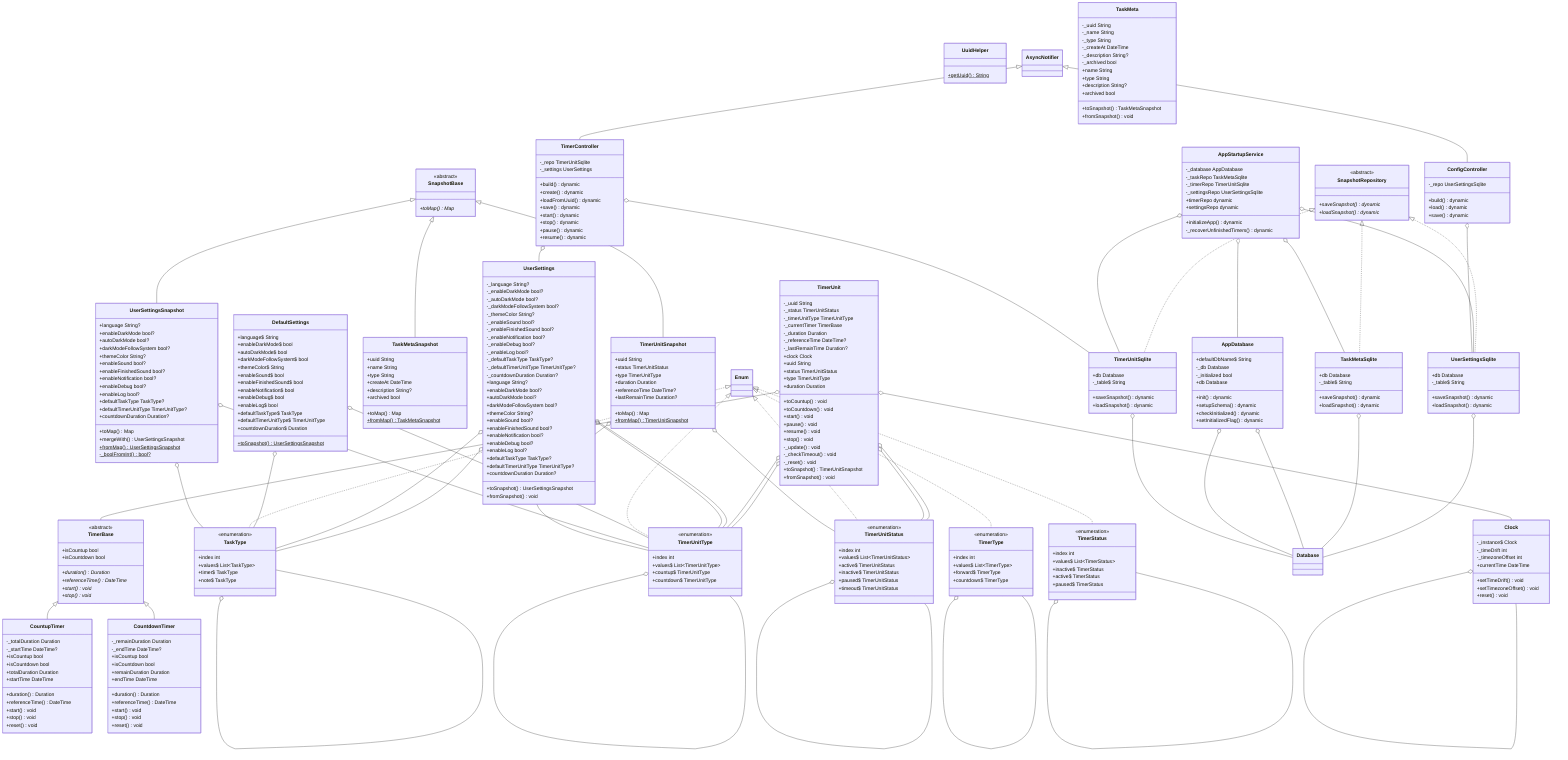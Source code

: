 classDiagram

class SnapshotBase
<<abstract>> SnapshotBase
SnapshotBase : +toMap()* Map<String, dynamic>

class TimerUnitSnapshot
TimerUnitSnapshot : +uuid String
TimerUnitSnapshot : +status TimerUnitStatus
TimerUnitSnapshot o-- TimerUnitStatus
TimerUnitSnapshot : +type TimerUnitType
TimerUnitSnapshot o-- TimerUnitType
TimerUnitSnapshot : +duration Duration
TimerUnitSnapshot : +referenceTime DateTime?
TimerUnitSnapshot : +lastRemainTime Duration?
TimerUnitSnapshot : +toMap() Map<String, dynamic>
TimerUnitSnapshot : +fromMap()$ TimerUnitSnapshot
SnapshotBase <|-- TimerUnitSnapshot

class UserSettingsSnapshot
UserSettingsSnapshot : +language String?
UserSettingsSnapshot : +enableDarkMode bool?
UserSettingsSnapshot : +autoDarkMode bool?
UserSettingsSnapshot : +darkModeFollowSystem bool?
UserSettingsSnapshot : +themeColor String?
UserSettingsSnapshot : +enableSound bool?
UserSettingsSnapshot : +enableFinishedSound bool?
UserSettingsSnapshot : +enableNotification bool?
UserSettingsSnapshot : +enableDebug bool?
UserSettingsSnapshot : +enableLog bool?
UserSettingsSnapshot : +defaultTaskType TaskType?
UserSettingsSnapshot o-- TaskType
UserSettingsSnapshot : +defaultTimerUnitType TimerUnitType?
UserSettingsSnapshot o-- TimerUnitType
UserSettingsSnapshot : +countdownDuration Duration?
UserSettingsSnapshot : +toMap() Map<String, dynamic>
UserSettingsSnapshot : +mergeWith() UserSettingsSnapshot
UserSettingsSnapshot : +fromMap()$ UserSettingsSnapshot
UserSettingsSnapshot : -_boolFromInt()$ bool?
SnapshotBase <|-- UserSettingsSnapshot

class TaskMetaSnapshot
TaskMetaSnapshot : +uuid String
TaskMetaSnapshot : +name String
TaskMetaSnapshot : +type String
TaskMetaSnapshot : +createAt DateTime
TaskMetaSnapshot : +description String?
TaskMetaSnapshot : +archived bool
TaskMetaSnapshot : +toMap() Map<String, dynamic>
TaskMetaSnapshot : +fromMap()$ TaskMetaSnapshot
SnapshotBase <|-- TaskMetaSnapshot

class TaskType
<<enumeration>> TaskType
TaskType : +index int
TaskType : +values$ List~TaskType~
TaskType : +timer$ TaskType
TaskType o-- TaskType
TaskType : +note$ TaskType
TaskType o-- TaskType
Enum <|.. TaskType

class TimerType
<<enumeration>> TimerType
TimerType : +index int
TimerType : +values$ List~TimerType~
TimerType : +forward$ TimerType
TimerType o-- TimerType
TimerType : +countdown$ TimerType
TimerType o-- TimerType
Enum <|.. TimerType

class DefaultSettings
DefaultSettings : +language$ String
DefaultSettings : +enableDarkMode$ bool
DefaultSettings : +autoDarkMode$ bool
DefaultSettings : +darkModeFollowSystem$ bool
DefaultSettings : +themeColor$ String
DefaultSettings : +enableSound$ bool
DefaultSettings : +enableFinishedSound$ bool
DefaultSettings : +enableNotification$ bool
DefaultSettings : +enableDebug$ bool
DefaultSettings : +enableLog$ bool
DefaultSettings : +defaultTaskType$ TaskType
DefaultSettings o-- TaskType
DefaultSettings : +defaultTimerUnitType$ TimerUnitType
DefaultSettings o-- TimerUnitType
DefaultSettings : +countdownDuration$ Duration
DefaultSettings : +toSnapshot()$ UserSettingsSnapshot

class TimerUnitStatus
<<enumeration>> TimerUnitStatus
TimerUnitStatus : +index int
TimerUnitStatus : +values$ List~TimerUnitStatus~
TimerUnitStatus : +active$ TimerUnitStatus
TimerUnitStatus o-- TimerUnitStatus
TimerUnitStatus : +inactive$ TimerUnitStatus
TimerUnitStatus o-- TimerUnitStatus
TimerUnitStatus : +paused$ TimerUnitStatus
TimerUnitStatus o-- TimerUnitStatus
TimerUnitStatus : +timeout$ TimerUnitStatus
TimerUnitStatus o-- TimerUnitStatus
Enum <|.. TimerUnitStatus

class TimerStatus
<<enumeration>> TimerStatus
TimerStatus : +index int
TimerStatus : +values$ List~TimerStatus~
TimerStatus : +inactive$ TimerStatus
TimerStatus o-- TimerStatus
TimerStatus : +active$ TimerStatus
TimerStatus o-- TimerStatus
TimerStatus : +paused$ TimerStatus
TimerStatus o-- TimerStatus
Enum <|.. TimerStatus

class TimerUnitType
<<enumeration>> TimerUnitType
TimerUnitType : +index int
TimerUnitType : +values$ List~TimerUnitType~
TimerUnitType : +countup$ TimerUnitType
TimerUnitType o-- TimerUnitType
TimerUnitType : +countdown$ TimerUnitType
TimerUnitType o-- TimerUnitType
Enum <|.. TimerUnitType

class Clock
Clock : -_instance$ Clock
Clock o-- Clock
Clock : -_timeDrift int
Clock : -_timezoneOffset int
Clock : +currentTime DateTime
Clock : +setTimeDrift() void
Clock : +setTimezoneOffset() void
Clock : +reset() void

class UuidHelper
UuidHelper : +getUuid()$ String

class TimerController
TimerController : -_repo TimerUnitSqlite
TimerController o-- TimerUnitSqlite
TimerController : -_settings UserSettings
TimerController o-- UserSettings
TimerController : +build() dynamic
TimerController : +create() dynamic
TimerController : +loadFromUuid() dynamic
TimerController : +save() dynamic
TimerController : +start() dynamic
TimerController : +stop() dynamic
TimerController : +pause() dynamic
TimerController : +resume() dynamic
AsyncNotifier <|-- TimerController

class ConfigController
ConfigController : -_repo UserSettingsSqlite
ConfigController o-- UserSettingsSqlite
ConfigController : +build() dynamic
ConfigController : +load() dynamic
ConfigController : +save() dynamic
AsyncNotifier <|-- ConfigController

class AppStartupService
AppStartupService : -_database AppDatabase
AppStartupService o-- AppDatabase
AppStartupService : -_taskRepo TaskMetaSqlite
AppStartupService o-- TaskMetaSqlite
AppStartupService : -_timerRepo TimerUnitSqlite
AppStartupService o-- TimerUnitSqlite
AppStartupService : -_settingsRepo UserSettingsSqlite
AppStartupService o-- UserSettingsSqlite
AppStartupService : +timerRepo dynamic
AppStartupService : +settingsRepo dynamic
AppStartupService : +initializeApp() dynamic
AppStartupService : -_recoverUnfinishedTimers() dynamic

class UserSettings
UserSettings : -_language String?
UserSettings : -_enableDarkMode bool?
UserSettings : -_autoDarkMode bool?
UserSettings : -_darkModeFollowSystem bool?
UserSettings : -_themeColor String?
UserSettings : -_enableSound bool?
UserSettings : -_enableFinishedSound bool?
UserSettings : -_enableNotification bool?
UserSettings : -_enableDebug bool?
UserSettings : -_enableLog bool?
UserSettings : -_defaultTaskType TaskType?
UserSettings o-- TaskType
UserSettings : -_defaultTimerUnitType TimerUnitType?
UserSettings o-- TimerUnitType
UserSettings : -_countdownDuration Duration?
UserSettings : +language String?
UserSettings : +enableDarkMode bool?
UserSettings : +autoDarkMode bool?
UserSettings : +darkModeFollowSystem bool?
UserSettings : +themeColor String?
UserSettings : +enableSound bool?
UserSettings : +enableFinishedSound bool?
UserSettings : +enableNotification bool?
UserSettings : +enableDebug bool?
UserSettings : +enableLog bool?
UserSettings : +defaultTaskType TaskType?
UserSettings o-- TaskType
UserSettings : +defaultTimerUnitType TimerUnitType?
UserSettings o-- TimerUnitType
UserSettings : +countdownDuration Duration?
UserSettings : +toSnapshot() UserSettingsSnapshot
UserSettings : +fromSnapshot() void

class TimerUnitSqlite
TimerUnitSqlite : +db Database
TimerUnitSqlite o-- Database
TimerUnitSqlite : -_table$ String
TimerUnitSqlite : +saveSnapshot() dynamic
TimerUnitSqlite : +loadSnapshot() dynamic
SnapshotRepository <|.. TimerUnitSqlite

class AppDatabase
AppDatabase : +defaultDbName$ String
AppDatabase : -_db Database
AppDatabase o-- Database
AppDatabase : -_initialized bool
AppDatabase : +db Database
AppDatabase o-- Database
AppDatabase : +init() dynamic
AppDatabase : +setupSchema() dynamic
AppDatabase : +checkInitialized() dynamic
AppDatabase : +setInitializedFlag() dynamic

class TaskMetaSqlite
TaskMetaSqlite : +db Database
TaskMetaSqlite o-- Database
TaskMetaSqlite : -_table$ String
TaskMetaSqlite : +saveSnapshot() dynamic
TaskMetaSqlite : +loadSnapshot() dynamic
SnapshotRepository <|.. TaskMetaSqlite

class UserSettingsSqlite
UserSettingsSqlite : +db Database
UserSettingsSqlite o-- Database
UserSettingsSqlite : -_table$ String
UserSettingsSqlite : +saveSnapshot() dynamic
UserSettingsSqlite : +loadSnapshot() dynamic
SnapshotRepository <|.. UserSettingsSqlite

class SnapshotRepository
<<abstract>> SnapshotRepository
SnapshotRepository : +saveSnapshot()* dynamic
SnapshotRepository : +loadSnapshot()* dynamic

class TimerBase
<<abstract>> TimerBase
TimerBase : +isCountup bool
TimerBase : +isCountdown bool
TimerBase : +duration()* Duration
TimerBase : +referenceTime()* DateTime
TimerBase : +start()* void
TimerBase : +stop()* void

class CountupTimer
CountupTimer : -_totalDuration Duration
CountupTimer : -_startTime DateTime?
CountupTimer : +isCountup bool
CountupTimer : +isCountdown bool
CountupTimer : +totalDuration Duration
CountupTimer : +startTime DateTime
CountupTimer : +duration() Duration
CountupTimer : +referenceTime() DateTime
CountupTimer : +start() void
CountupTimer : +stop() void
CountupTimer : +reset() void
TimerBase <|-- CountupTimer

class CountdownTimer
CountdownTimer : -_remainDuration Duration
CountdownTimer : -_endTime DateTime?
CountdownTimer : +isCountup bool
CountdownTimer : +isCountdown bool
CountdownTimer : +remainDuration Duration
CountdownTimer : +endTime DateTime
CountdownTimer : +duration() Duration
CountdownTimer : +referenceTime() DateTime
CountdownTimer : +start() void
CountdownTimer : +stop() void
CountdownTimer : +reset() void
TimerBase <|-- CountdownTimer

class TimerUnit
TimerUnit : -_uuid String
TimerUnit : -_status TimerUnitStatus
TimerUnit o-- TimerUnitStatus
TimerUnit : -_timerUnitType TimerUnitType
TimerUnit o-- TimerUnitType
TimerUnit : -_currentTimer TimerBase
TimerUnit o-- TimerBase
TimerUnit : -_duration Duration
TimerUnit : -_referenceTime DateTime?
TimerUnit : -_lastRemainTime Duration?
TimerUnit : +clock Clock
TimerUnit o-- Clock
TimerUnit : +uuid String
TimerUnit : +status TimerUnitStatus
TimerUnit o-- TimerUnitStatus
TimerUnit : +type TimerUnitType
TimerUnit o-- TimerUnitType
TimerUnit : +duration Duration
TimerUnit : +toCountup() void
TimerUnit : +toCountdown() void
TimerUnit : +start() void
TimerUnit : +pause() void
TimerUnit : +resume() void
TimerUnit : +stop() void
TimerUnit : -_update() void
TimerUnit : -_checkTimeout() void
TimerUnit : -_reset() void
TimerUnit : +toSnapshot() TimerUnitSnapshot
TimerUnit : +fromSnapshot() void

class TaskMeta
TaskMeta : -_uuid String
TaskMeta : -_name String
TaskMeta : -_type String
TaskMeta : -_createAt DateTime
TaskMeta : -_description String?
TaskMeta : -_archived bool
TaskMeta : +name String
TaskMeta : +type String
TaskMeta : +description String?
TaskMeta : +archived bool
TaskMeta : +toSnapshot() TaskMetaSnapshot
TaskMeta : +fromSnapshot() void
